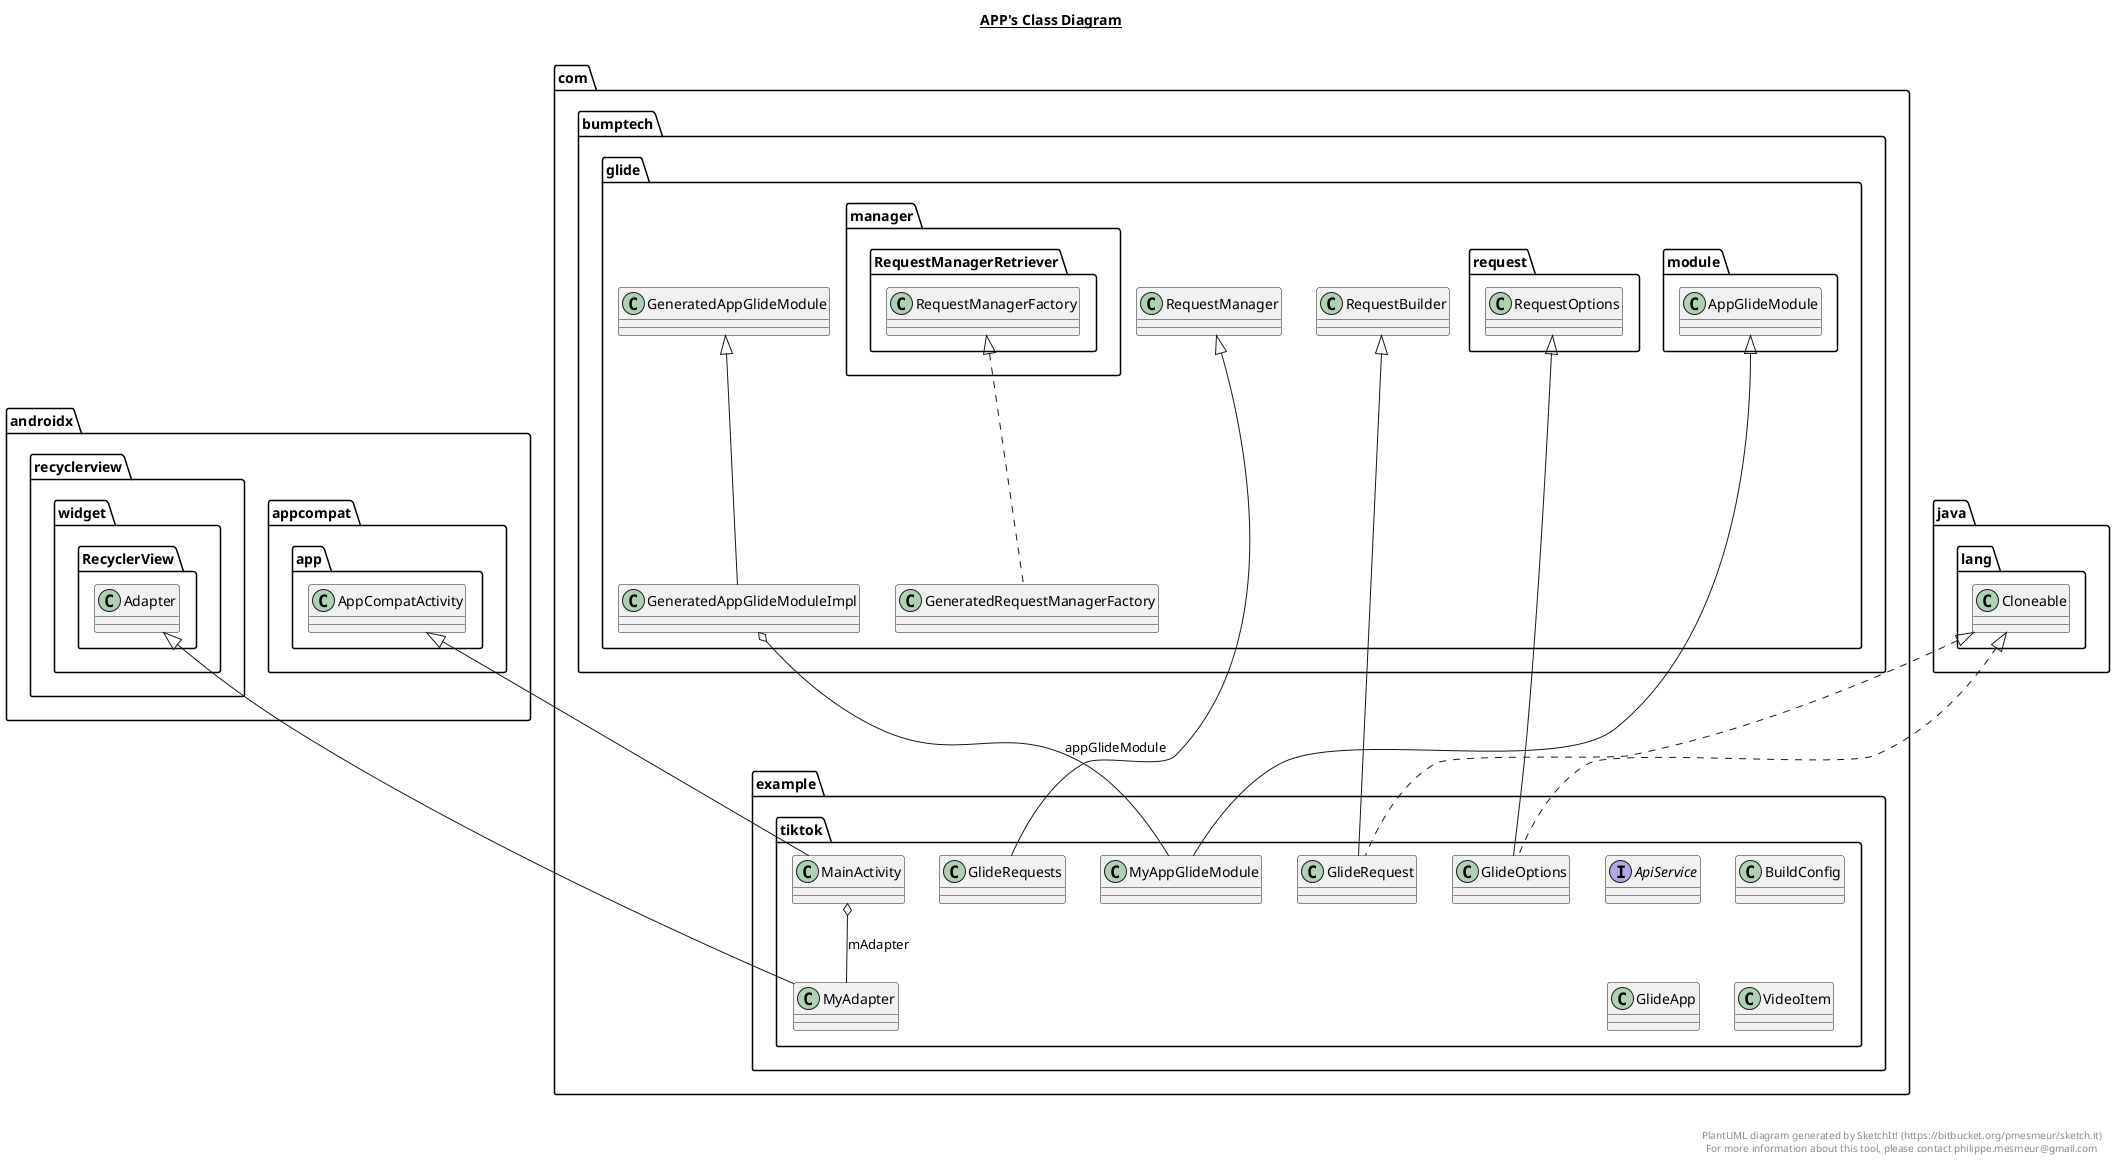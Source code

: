 @startuml

title __APP's Class Diagram__\n

  namespace com.bumptech.glide {
    class com.bumptech.glide.GeneratedAppGlideModuleImpl {
    }
  }
  

  namespace com.bumptech.glide {
    class com.bumptech.glide.GeneratedRequestManagerFactory {
    }
  }
  

  namespace com.example.tiktok {
    interface com.example.tiktok.ApiService {
    }
  }
  

  namespace com.example.tiktok {
    class com.example.tiktok.BuildConfig {
    }
  }
  

  namespace com.example.tiktok {
    class com.example.tiktok.GlideApp {
    }
  }
  

  namespace com.example.tiktok {
    class com.example.tiktok.GlideOptions {
    }
  }
  

  namespace com.example.tiktok {
    class com.example.tiktok.GlideRequest {
    }
  }
  

  namespace com.example.tiktok {
    class com.example.tiktok.GlideRequests {
    }
  }
  

  namespace com.example.tiktok {
    class com.example.tiktok.MainActivity {
    }
  }
  

  namespace com.example.tiktok {
    class com.example.tiktok.MyAdapter {
    }
  }
  

  namespace com.example.tiktok {
    class com.example.tiktok.MyAppGlideModule {
    }
  }
  

  namespace com.example.tiktok {
    class com.example.tiktok.VideoItem {
    }
  }
  

  com.bumptech.glide.GeneratedAppGlideModuleImpl -up-|> com.bumptech.glide.GeneratedAppGlideModule
  com.bumptech.glide.GeneratedAppGlideModuleImpl o-- com.example.tiktok.MyAppGlideModule : appGlideModule
  com.bumptech.glide.GeneratedRequestManagerFactory .up.|> com.bumptech.glide.manager.RequestManagerRetriever.RequestManagerFactory
  com.example.tiktok.GlideOptions .up.|> java.lang.Cloneable
  com.example.tiktok.GlideOptions -up-|> com.bumptech.glide.request.RequestOptions
  com.example.tiktok.GlideRequest .up.|> java.lang.Cloneable
  com.example.tiktok.GlideRequest -up-|> com.bumptech.glide.RequestBuilder
  com.example.tiktok.GlideRequests -up-|> com.bumptech.glide.RequestManager
  com.example.tiktok.MainActivity -up-|> androidx.appcompat.app.AppCompatActivity
  com.example.tiktok.MainActivity o-- com.example.tiktok.MyAdapter : mAdapter
  com.example.tiktok.MyAdapter -up-|> androidx.recyclerview.widget.RecyclerView.Adapter
  com.example.tiktok.MyAppGlideModule -up-|> com.bumptech.glide.module.AppGlideModule


right footer


PlantUML diagram generated by SketchIt! (https://bitbucket.org/pmesmeur/sketch.it)
For more information about this tool, please contact philippe.mesmeur@gmail.com
endfooter

@enduml
